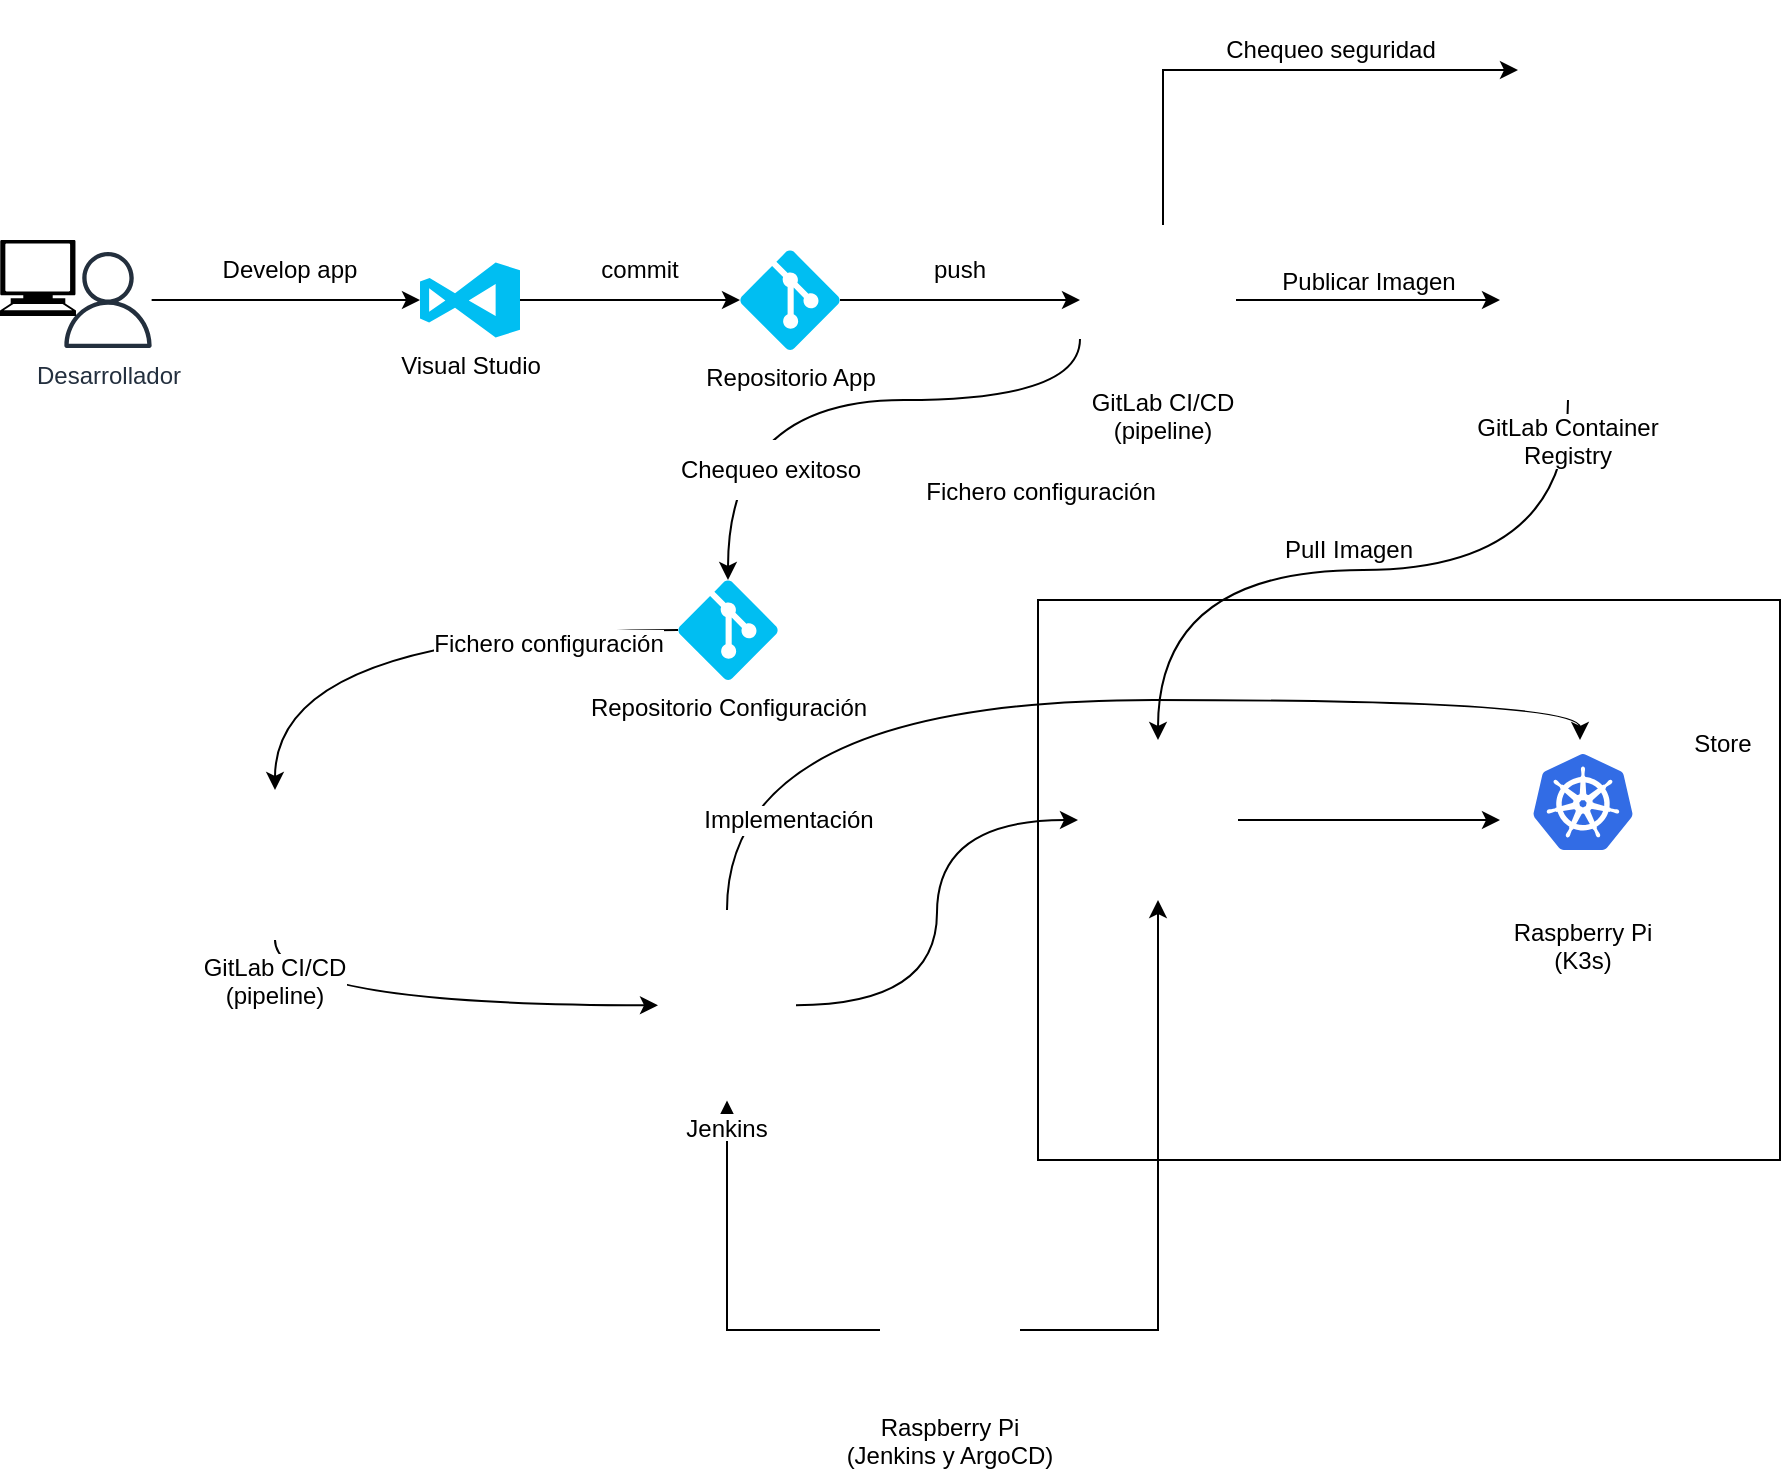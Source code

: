 <mxfile version="21.3.2" type="google">
  <diagram name="Página-1" id="MsnoNWrRzmjqmd0Z6T3_">
    <mxGraphModel grid="1" page="1" gridSize="10" guides="1" tooltips="1" connect="1" arrows="1" fold="1" pageScale="1" pageWidth="827" pageHeight="1169" math="0" shadow="0">
      <root>
        <mxCell id="0" />
        <mxCell id="1" parent="0" />
        <mxCell id="4IoKcCheHNawX0VjnjoT-2" style="edgeStyle=orthogonalEdgeStyle;rounded=0;orthogonalLoop=1;jettySize=auto;html=1;entryX=0.5;entryY=1;entryDx=0;entryDy=0;" edge="1" parent="1" source="4IoKcCheHNawX0VjnjoT-1" target="2-cv5AGEuMsObj-mWJQp-1">
          <mxGeometry relative="1" as="geometry" />
        </mxCell>
        <mxCell id="6goechbQKsv9K9hbTXDx-4" value="" style="rounded=0;whiteSpace=wrap;html=1;" vertex="1" parent="1">
          <mxGeometry x="569" y="460" width="371" height="280" as="geometry" />
        </mxCell>
        <mxCell id="uew_RBAOAXGTJZYq1Md9-3" style="edgeStyle=orthogonalEdgeStyle;rounded=0;orthogonalLoop=1;jettySize=auto;html=1;entryX=0;entryY=0.5;entryDx=0;entryDy=0;entryPerimeter=0;" edge="1" parent="1" source="uew_RBAOAXGTJZYq1Md9-17" target="uew_RBAOAXGTJZYq1Md9-2">
          <mxGeometry relative="1" as="geometry">
            <mxPoint x="240" y="310" as="targetPoint" />
            <mxPoint x="130" y="310" as="sourcePoint" />
          </mxGeometry>
        </mxCell>
        <mxCell id="uew_RBAOAXGTJZYq1Md9-5" style="edgeStyle=orthogonalEdgeStyle;rounded=0;orthogonalLoop=1;jettySize=auto;html=1;exitX=1;exitY=0.5;exitDx=0;exitDy=0;exitPerimeter=0;entryX=0;entryY=0.5;entryDx=0;entryDy=0;entryPerimeter=0;" edge="1" parent="1" source="uew_RBAOAXGTJZYq1Md9-2" target="uew_RBAOAXGTJZYq1Md9-4">
          <mxGeometry relative="1" as="geometry" />
        </mxCell>
        <mxCell id="uew_RBAOAXGTJZYq1Md9-2" value="Visual Studio" style="verticalLabelPosition=bottom;html=1;verticalAlign=top;align=center;strokeColor=none;fillColor=#00BEF2;shape=mxgraph.azure.visual_studio_online;" vertex="1" parent="1">
          <mxGeometry x="260" y="291.25" width="50" height="37.5" as="geometry" />
        </mxCell>
        <mxCell id="uew_RBAOAXGTJZYq1Md9-7" style="edgeStyle=orthogonalEdgeStyle;rounded=0;orthogonalLoop=1;jettySize=auto;html=1;exitX=1;exitY=0.5;exitDx=0;exitDy=0;exitPerimeter=0;entryX=0;entryY=0.5;entryDx=0;entryDy=0;" edge="1" parent="1" source="uew_RBAOAXGTJZYq1Md9-4">
          <mxGeometry relative="1" as="geometry">
            <mxPoint x="590" y="310" as="targetPoint" />
          </mxGeometry>
        </mxCell>
        <mxCell id="uew_RBAOAXGTJZYq1Md9-4" value="Repositorio App" style="verticalLabelPosition=bottom;html=1;verticalAlign=top;align=center;strokeColor=none;fillColor=#00BEF2;shape=mxgraph.azure.git_repository;" vertex="1" parent="1">
          <mxGeometry x="420" y="285" width="50" height="50" as="geometry" />
        </mxCell>
        <mxCell id="uew_RBAOAXGTJZYq1Md9-9" value="Develop app" style="text;html=1;strokeColor=none;fillColor=none;align=center;verticalAlign=middle;whiteSpace=wrap;rounded=0;" vertex="1" parent="1">
          <mxGeometry x="160" y="280" width="70" height="30" as="geometry" />
        </mxCell>
        <mxCell id="uew_RBAOAXGTJZYq1Md9-11" value="commit" style="text;html=1;strokeColor=none;fillColor=none;align=center;verticalAlign=middle;whiteSpace=wrap;rounded=0;" vertex="1" parent="1">
          <mxGeometry x="340" y="280" width="60" height="30" as="geometry" />
        </mxCell>
        <mxCell id="uew_RBAOAXGTJZYq1Md9-36" style="rounded=0;orthogonalLoop=1;jettySize=auto;html=1;exitX=0;exitY=0.75;exitDx=0;exitDy=0;entryX=0.5;entryY=0;entryDx=0;entryDy=0;edgeStyle=orthogonalEdgeStyle;curved=1;" edge="1" parent="1">
          <mxGeometry relative="1" as="geometry">
            <Array as="points">
              <mxPoint x="590" y="360" />
              <mxPoint x="414" y="360" />
            </Array>
            <mxPoint x="590" y="329.5" as="sourcePoint" />
            <mxPoint x="414" y="450" as="targetPoint" />
          </mxGeometry>
        </mxCell>
        <mxCell id="6goechbQKsv9K9hbTXDx-8" style="edgeStyle=orthogonalEdgeStyle;rounded=0;orthogonalLoop=1;jettySize=auto;html=1;exitX=1;exitY=0.5;exitDx=0;exitDy=0;entryX=0;entryY=0.5;entryDx=0;entryDy=0;startArrow=none;startFill=0;" edge="1" parent="1">
          <mxGeometry relative="1" as="geometry">
            <mxPoint x="668" y="310" as="sourcePoint" />
            <mxPoint x="800" y="310" as="targetPoint" />
          </mxGeometry>
        </mxCell>
        <mxCell id="uew_RBAOAXGTJZYq1Md9-17" value="Desarrollador" style="sketch=0;outlineConnect=0;fontColor=#232F3E;gradientColor=none;fillColor=#232F3D;strokeColor=none;dashed=0;verticalLabelPosition=bottom;verticalAlign=top;align=center;html=1;fontSize=12;fontStyle=0;aspect=fixed;pointerEvents=1;shape=mxgraph.aws4.user;" vertex="1" parent="1">
          <mxGeometry x="80" y="286" width="48" height="48" as="geometry" />
        </mxCell>
        <mxCell id="uew_RBAOAXGTJZYq1Md9-33" value="Fichero configuración" style="shape=image;html=1;verticalAlign=top;verticalLabelPosition=bottom;labelBackgroundColor=#ffffff;imageAspect=0;aspect=fixed;image=https://cdn1.iconfinder.com/data/icons/bootstrap-vol-3/16/filetype-yml-128.png" vertex="1" parent="1">
          <mxGeometry x="546" y="344" width="48" height="48" as="geometry" />
        </mxCell>
        <mxCell id="uew_RBAOAXGTJZYq1Md9-34" value="" style="shape=mxgraph.signs.tech.computer;html=1;pointerEvents=1;fillColor=#000000;strokeColor=none;verticalLabelPosition=bottom;verticalAlign=top;align=center;" vertex="1" parent="1">
          <mxGeometry x="50" y="280" width="38" height="38" as="geometry" />
        </mxCell>
        <mxCell id="uew_RBAOAXGTJZYq1Md9-37" value="push" style="text;html=1;strokeColor=none;fillColor=none;align=center;verticalAlign=middle;whiteSpace=wrap;rounded=0;" vertex="1" parent="1">
          <mxGeometry x="500" y="280" width="60" height="30" as="geometry" />
        </mxCell>
        <mxCell id="uew_RBAOAXGTJZYq1Md9-31" value="" style="shape=image;verticalLabelPosition=bottom;labelBackgroundColor=default;verticalAlign=top;aspect=fixed;imageAspect=0;image=https://www.svgrepo.com/show/354365/sonarqube.svg;" vertex="1" parent="1">
          <mxGeometry x="809" y="160" width="70" height="70" as="geometry" />
        </mxCell>
        <mxCell id="uew_RBAOAXGTJZYq1Md9-23" value="Raspberry Pi&#xa;(K3s)" style="shape=image;verticalLabelPosition=bottom;labelBackgroundColor=default;verticalAlign=top;aspect=fixed;imageAspect=0;image=https://static.thenounproject.com/png/1278470-200.png;" vertex="1" parent="1">
          <mxGeometry x="799" y="527.5" width="85" height="85" as="geometry" />
        </mxCell>
        <mxCell id="uew_RBAOAXGTJZYq1Md9-35" value="" style="image;sketch=0;aspect=fixed;html=1;points=[];align=center;fontSize=12;image=img/lib/mscae/Kubernetes.svg;" vertex="1" parent="1">
          <mxGeometry x="816.5" y="537" width="50" height="48" as="geometry" />
        </mxCell>
        <mxCell id="6goechbQKsv9K9hbTXDx-2" style="edgeStyle=orthogonalEdgeStyle;rounded=0;orthogonalLoop=1;jettySize=auto;html=1;exitX=1;exitY=0.5;exitDx=0;exitDy=0;" edge="1" parent="1" source="uew_RBAOAXGTJZYq1Md9-20">
          <mxGeometry relative="1" as="geometry">
            <mxPoint x="800" y="570" as="targetPoint" />
          </mxGeometry>
        </mxCell>
        <mxCell id="IhiTzGA50cmb-pU29daW-2" style="edgeStyle=orthogonalEdgeStyle;rounded=0;orthogonalLoop=1;jettySize=auto;html=1;exitX=0.5;exitY=0;exitDx=0;exitDy=0;curved=1;startArrow=classic;startFill=1;endArrow=none;endFill=0;" edge="1" parent="1" source="uew_RBAOAXGTJZYq1Md9-20" target="Q5xqsGr5oPZHppVBRSi1-2">
          <mxGeometry relative="1" as="geometry">
            <mxPoint x="830" y="370" as="targetPoint" />
          </mxGeometry>
        </mxCell>
        <mxCell id="uew_RBAOAXGTJZYq1Md9-20" value="" style="shape=image;verticalLabelPosition=bottom;labelBackgroundColor=default;verticalAlign=top;aspect=fixed;imageAspect=0;image=https://cncf-branding.netlify.app/img/projects/argo/icon/color/argo-icon-color.png;" vertex="1" parent="1">
          <mxGeometry x="589" y="530" width="80" height="80" as="geometry" />
        </mxCell>
        <mxCell id="6goechbQKsv9K9hbTXDx-10" value="Publicar Imagen" style="text;html=1;align=center;verticalAlign=middle;resizable=0;points=[];autosize=1;strokeColor=none;fillColor=none;" vertex="1" parent="1">
          <mxGeometry x="679" y="286" width="110" height="30" as="geometry" />
        </mxCell>
        <mxCell id="IhiTzGA50cmb-pU29daW-3" value="PulI Imagen" style="text;html=1;align=center;verticalAlign=middle;resizable=0;points=[];autosize=1;strokeColor=none;fillColor=none;" vertex="1" parent="1">
          <mxGeometry x="679" y="420" width="90" height="30" as="geometry" />
        </mxCell>
        <mxCell id="Q5xqsGr5oPZHppVBRSi1-2" value="GitLab Container&#xa;Registry" style="shape=image;verticalLabelPosition=bottom;labelBackgroundColor=default;verticalAlign=top;aspect=fixed;imageAspect=0;image=https://gitlab.com/uploads/-/system/project/avatar/12212610/gitlab-slack-archivist-icon.png;" vertex="1" parent="1">
          <mxGeometry x="784" y="260" width="100" height="100" as="geometry" />
        </mxCell>
        <mxCell id="haavLiyeEnOpC6Wt9YGv-1" style="edgeStyle=orthogonalEdgeStyle;rounded=0;orthogonalLoop=1;jettySize=auto;html=1;exitX=0.5;exitY=0;exitDx=0;exitDy=0;entryX=0;entryY=0.5;entryDx=0;entryDy=0;" edge="1" parent="1" source="Q5xqsGr5oPZHppVBRSi1-3" target="uew_RBAOAXGTJZYq1Md9-31">
          <mxGeometry relative="1" as="geometry" />
        </mxCell>
        <mxCell id="Q5xqsGr5oPZHppVBRSi1-3" value="GitLab CI/CD&#xa;(pipeline)" style="shape=image;verticalLabelPosition=bottom;labelBackgroundColor=default;verticalAlign=top;aspect=fixed;imageAspect=0;image=https://cdn-icons-png.flaticon.com/512/5968/5968853.png;" vertex="1" parent="1">
          <mxGeometry x="594" y="272.5" width="75" height="75" as="geometry" />
        </mxCell>
        <mxCell id="icQfeWHhJV_4d4SnV5x1-2" style="edgeStyle=orthogonalEdgeStyle;rounded=0;orthogonalLoop=1;jettySize=auto;html=1;exitX=1;exitY=0.5;exitDx=0;exitDy=0;entryX=0;entryY=0.5;entryDx=0;entryDy=0;curved=1;" edge="1" parent="1" source="2-cv5AGEuMsObj-mWJQp-1" target="uew_RBAOAXGTJZYq1Md9-20">
          <mxGeometry relative="1" as="geometry">
            <mxPoint x="414" y="520" as="sourcePoint" />
          </mxGeometry>
        </mxCell>
        <mxCell id="icQfeWHhJV_4d4SnV5x1-4" style="edgeStyle=orthogonalEdgeStyle;rounded=0;orthogonalLoop=1;jettySize=auto;html=1;exitX=0.5;exitY=0;exitDx=0;exitDy=0;curved=1;" edge="1" parent="1" source="2-cv5AGEuMsObj-mWJQp-1">
          <mxGeometry relative="1" as="geometry">
            <mxPoint x="449" y="485" as="sourcePoint" />
            <Array as="points">
              <mxPoint x="414" y="510" />
              <mxPoint x="840" y="510" />
            </Array>
            <mxPoint x="840" y="530" as="targetPoint" />
          </mxGeometry>
        </mxCell>
        <mxCell id="icQfeWHhJV_4d4SnV5x1-3" value="Chequeo exitoso" style="text;html=1;align=center;verticalAlign=middle;resizable=0;points=[];autosize=1;strokeColor=none;fillColor=default;" vertex="1" parent="1">
          <mxGeometry x="380" y="380" width="110" height="30" as="geometry" />
        </mxCell>
        <mxCell id="icQfeWHhJV_4d4SnV5x1-5" value="Implementación" style="text;html=1;align=center;verticalAlign=middle;resizable=0;points=[];autosize=1;strokeColor=none;fillColor=none;labelBackgroundColor=default;" vertex="1" parent="1">
          <mxGeometry x="389" y="555" width="110" height="30" as="geometry" />
        </mxCell>
        <mxCell id="haavLiyeEnOpC6Wt9YGv-2" value="Chequeo seguridad" style="text;html=1;align=center;verticalAlign=middle;resizable=0;points=[];autosize=1;strokeColor=none;fillColor=none;" vertex="1" parent="1">
          <mxGeometry x="650" y="170" width="130" height="30" as="geometry" />
        </mxCell>
        <mxCell id="2-cv5AGEuMsObj-mWJQp-1" value="Jenkins" style="shape=image;verticalLabelPosition=bottom;labelBackgroundColor=default;verticalAlign=top;aspect=fixed;imageAspect=0;image=https://upload.wikimedia.org/wikipedia/commons/thumb/e/e9/Jenkins_logo.svg/1200px-Jenkins_logo.svg.png;" vertex="1" parent="1">
          <mxGeometry x="379" y="615" width="69" height="95.28" as="geometry" />
        </mxCell>
        <mxCell id="2-cv5AGEuMsObj-mWJQp-4" style="edgeStyle=orthogonalEdgeStyle;rounded=0;orthogonalLoop=1;jettySize=auto;html=1;exitX=0;exitY=0.5;exitDx=0;exitDy=0;exitPerimeter=0;entryX=0.5;entryY=0;entryDx=0;entryDy=0;curved=1;" edge="1" parent="1" source="2-cv5AGEuMsObj-mWJQp-2" target="2-cv5AGEuMsObj-mWJQp-3">
          <mxGeometry relative="1" as="geometry" />
        </mxCell>
        <mxCell id="2-cv5AGEuMsObj-mWJQp-2" value="Repositorio Configuración" style="verticalLabelPosition=bottom;html=1;verticalAlign=top;align=center;strokeColor=none;fillColor=#00BEF2;shape=mxgraph.azure.git_repository;" vertex="1" parent="1">
          <mxGeometry x="389" y="450" width="50" height="50" as="geometry" />
        </mxCell>
        <mxCell id="2-cv5AGEuMsObj-mWJQp-5" style="edgeStyle=orthogonalEdgeStyle;rounded=0;orthogonalLoop=1;jettySize=auto;html=1;entryX=0;entryY=0.5;entryDx=0;entryDy=0;curved=1;exitX=0.5;exitY=1;exitDx=0;exitDy=0;" edge="1" parent="1" source="2-cv5AGEuMsObj-mWJQp-3" target="2-cv5AGEuMsObj-mWJQp-1">
          <mxGeometry relative="1" as="geometry" />
        </mxCell>
        <mxCell id="2-cv5AGEuMsObj-mWJQp-3" value="GitLab CI/CD&#xa;(pipeline)" style="shape=image;verticalLabelPosition=bottom;labelBackgroundColor=default;verticalAlign=top;aspect=fixed;imageAspect=0;image=https://cdn-icons-png.flaticon.com/512/5968/5968853.png;" vertex="1" parent="1">
          <mxGeometry x="150" y="555" width="75" height="75" as="geometry" />
        </mxCell>
        <mxCell id="2-cv5AGEuMsObj-mWJQp-6" value="Fichero configuración" style="shape=image;html=1;verticalAlign=top;verticalLabelPosition=bottom;labelBackgroundColor=#ffffff;imageAspect=0;aspect=fixed;image=https://cdn1.iconfinder.com/data/icons/bootstrap-vol-3/16/filetype-yml-128.png" vertex="1" parent="1">
          <mxGeometry x="300" y="420" width="48" height="48" as="geometry" />
        </mxCell>
        <mxCell id="j2zdVEkOvQxKFFHkPmQk-1" value="Store" style="shape=image;html=1;verticalAlign=top;verticalLabelPosition=bottom;labelBackgroundColor=#ffffff;imageAspect=0;aspect=fixed;image=https://cdn1.iconfinder.com/data/icons/social-media-vol-1/24/_play_store-128.png" vertex="1" parent="1">
          <mxGeometry x="882" y="460" width="58" height="58" as="geometry" />
        </mxCell>
        <mxCell id="4IoKcCheHNawX0VjnjoT-3" style="edgeStyle=orthogonalEdgeStyle;rounded=0;orthogonalLoop=1;jettySize=auto;html=1;entryX=0.5;entryY=1;entryDx=0;entryDy=0;" edge="1" parent="1" source="4IoKcCheHNawX0VjnjoT-1" target="uew_RBAOAXGTJZYq1Md9-20">
          <mxGeometry relative="1" as="geometry" />
        </mxCell>
        <mxCell id="4IoKcCheHNawX0VjnjoT-1" value="Raspberry Pi&#xa;(Jenkins y ArgoCD)" style="shape=image;verticalLabelPosition=bottom;labelBackgroundColor=default;verticalAlign=top;aspect=fixed;imageAspect=0;image=https://static.thenounproject.com/png/1278470-200.png;" vertex="1" parent="1">
          <mxGeometry x="490" y="790" width="70" height="70" as="geometry" />
        </mxCell>
      </root>
    </mxGraphModel>
  </diagram>
</mxfile>
